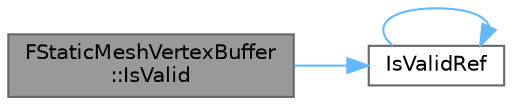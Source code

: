digraph "FStaticMeshVertexBuffer::IsValid"
{
 // INTERACTIVE_SVG=YES
 // LATEX_PDF_SIZE
  bgcolor="transparent";
  edge [fontname=Helvetica,fontsize=10,labelfontname=Helvetica,labelfontsize=10];
  node [fontname=Helvetica,fontsize=10,shape=box,height=0.2,width=0.4];
  rankdir="LR";
  Node1 [id="Node000001",label="FStaticMeshVertexBuffer\l::IsValid",height=0.2,width=0.4,color="gray40", fillcolor="grey60", style="filled", fontcolor="black",tooltip=" "];
  Node1 -> Node2 [id="edge1_Node000001_Node000002",color="steelblue1",style="solid",tooltip=" "];
  Node2 [id="Node000002",label="IsValidRef",height=0.2,width=0.4,color="grey40", fillcolor="white", style="filled",URL="$db/dcc/GPUSkinVertexFactory_8h.html#a71406d25fd52cce935d52fa505772f44",tooltip="Helper function to test whether the buffer is valid."];
  Node2 -> Node2 [id="edge2_Node000002_Node000002",color="steelblue1",style="solid",tooltip=" "];
}
